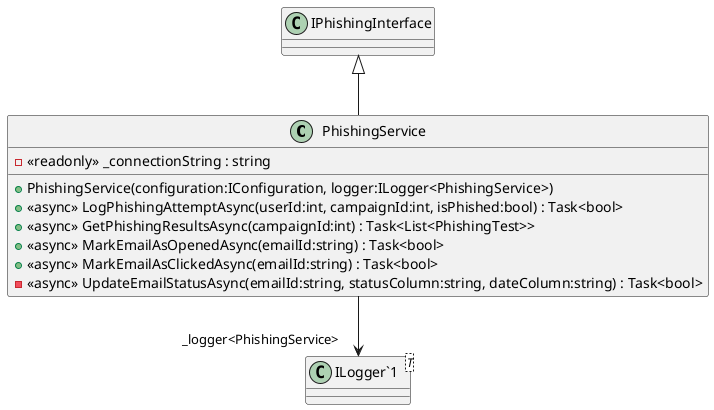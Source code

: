 @startuml
class PhishingService {
    - <<readonly>> _connectionString : string
    + PhishingService(configuration:IConfiguration, logger:ILogger<PhishingService>)
    + <<async>> LogPhishingAttemptAsync(userId:int, campaignId:int, isPhished:bool) : Task<bool>
    + <<async>> GetPhishingResultsAsync(campaignId:int) : Task<List<PhishingTest>>
    + <<async>> MarkEmailAsOpenedAsync(emailId:string) : Task<bool>
    + <<async>> MarkEmailAsClickedAsync(emailId:string) : Task<bool>
    - <<async>> UpdateEmailStatusAsync(emailId:string, statusColumn:string, dateColumn:string) : Task<bool>
}
class "ILogger`1"<T> {
}
IPhishingInterface <|-- PhishingService
PhishingService --> "_logger<PhishingService>" "ILogger`1"
@enduml
